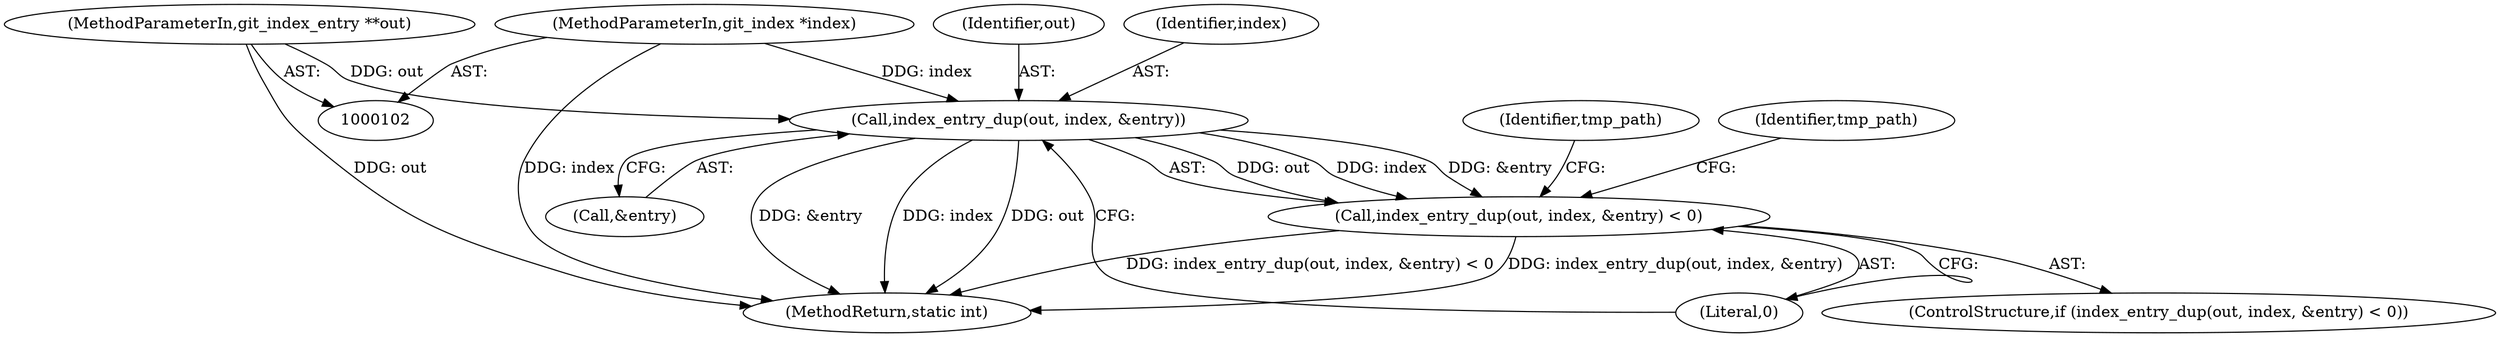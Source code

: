 digraph "0_libgit2_3207ddb0103543da8ad2139ec6539f590f9900c1@pointer" {
"1000443" [label="(Call,index_entry_dup(out, index, &entry))"];
"1000103" [label="(MethodParameterIn,git_index_entry **out)"];
"1000105" [label="(MethodParameterIn,git_index *index)"];
"1000442" [label="(Call,index_entry_dup(out, index, &entry) < 0)"];
"1000443" [label="(Call,index_entry_dup(out, index, &entry))"];
"1000446" [label="(Call,&entry)"];
"1000444" [label="(Identifier,out)"];
"1000445" [label="(Identifier,index)"];
"1000451" [label="(Identifier,tmp_path)"];
"1000442" [label="(Call,index_entry_dup(out, index, &entry) < 0)"];
"1000463" [label="(MethodReturn,static int)"];
"1000448" [label="(Literal,0)"];
"1000103" [label="(MethodParameterIn,git_index_entry **out)"];
"1000456" [label="(Identifier,tmp_path)"];
"1000441" [label="(ControlStructure,if (index_entry_dup(out, index, &entry) < 0))"];
"1000105" [label="(MethodParameterIn,git_index *index)"];
"1000443" -> "1000442"  [label="AST: "];
"1000443" -> "1000446"  [label="CFG: "];
"1000444" -> "1000443"  [label="AST: "];
"1000445" -> "1000443"  [label="AST: "];
"1000446" -> "1000443"  [label="AST: "];
"1000448" -> "1000443"  [label="CFG: "];
"1000443" -> "1000463"  [label="DDG: &entry"];
"1000443" -> "1000463"  [label="DDG: index"];
"1000443" -> "1000463"  [label="DDG: out"];
"1000443" -> "1000442"  [label="DDG: out"];
"1000443" -> "1000442"  [label="DDG: index"];
"1000443" -> "1000442"  [label="DDG: &entry"];
"1000103" -> "1000443"  [label="DDG: out"];
"1000105" -> "1000443"  [label="DDG: index"];
"1000103" -> "1000102"  [label="AST: "];
"1000103" -> "1000463"  [label="DDG: out"];
"1000105" -> "1000102"  [label="AST: "];
"1000105" -> "1000463"  [label="DDG: index"];
"1000442" -> "1000441"  [label="AST: "];
"1000442" -> "1000448"  [label="CFG: "];
"1000448" -> "1000442"  [label="AST: "];
"1000451" -> "1000442"  [label="CFG: "];
"1000456" -> "1000442"  [label="CFG: "];
"1000442" -> "1000463"  [label="DDG: index_entry_dup(out, index, &entry) < 0"];
"1000442" -> "1000463"  [label="DDG: index_entry_dup(out, index, &entry)"];
}
